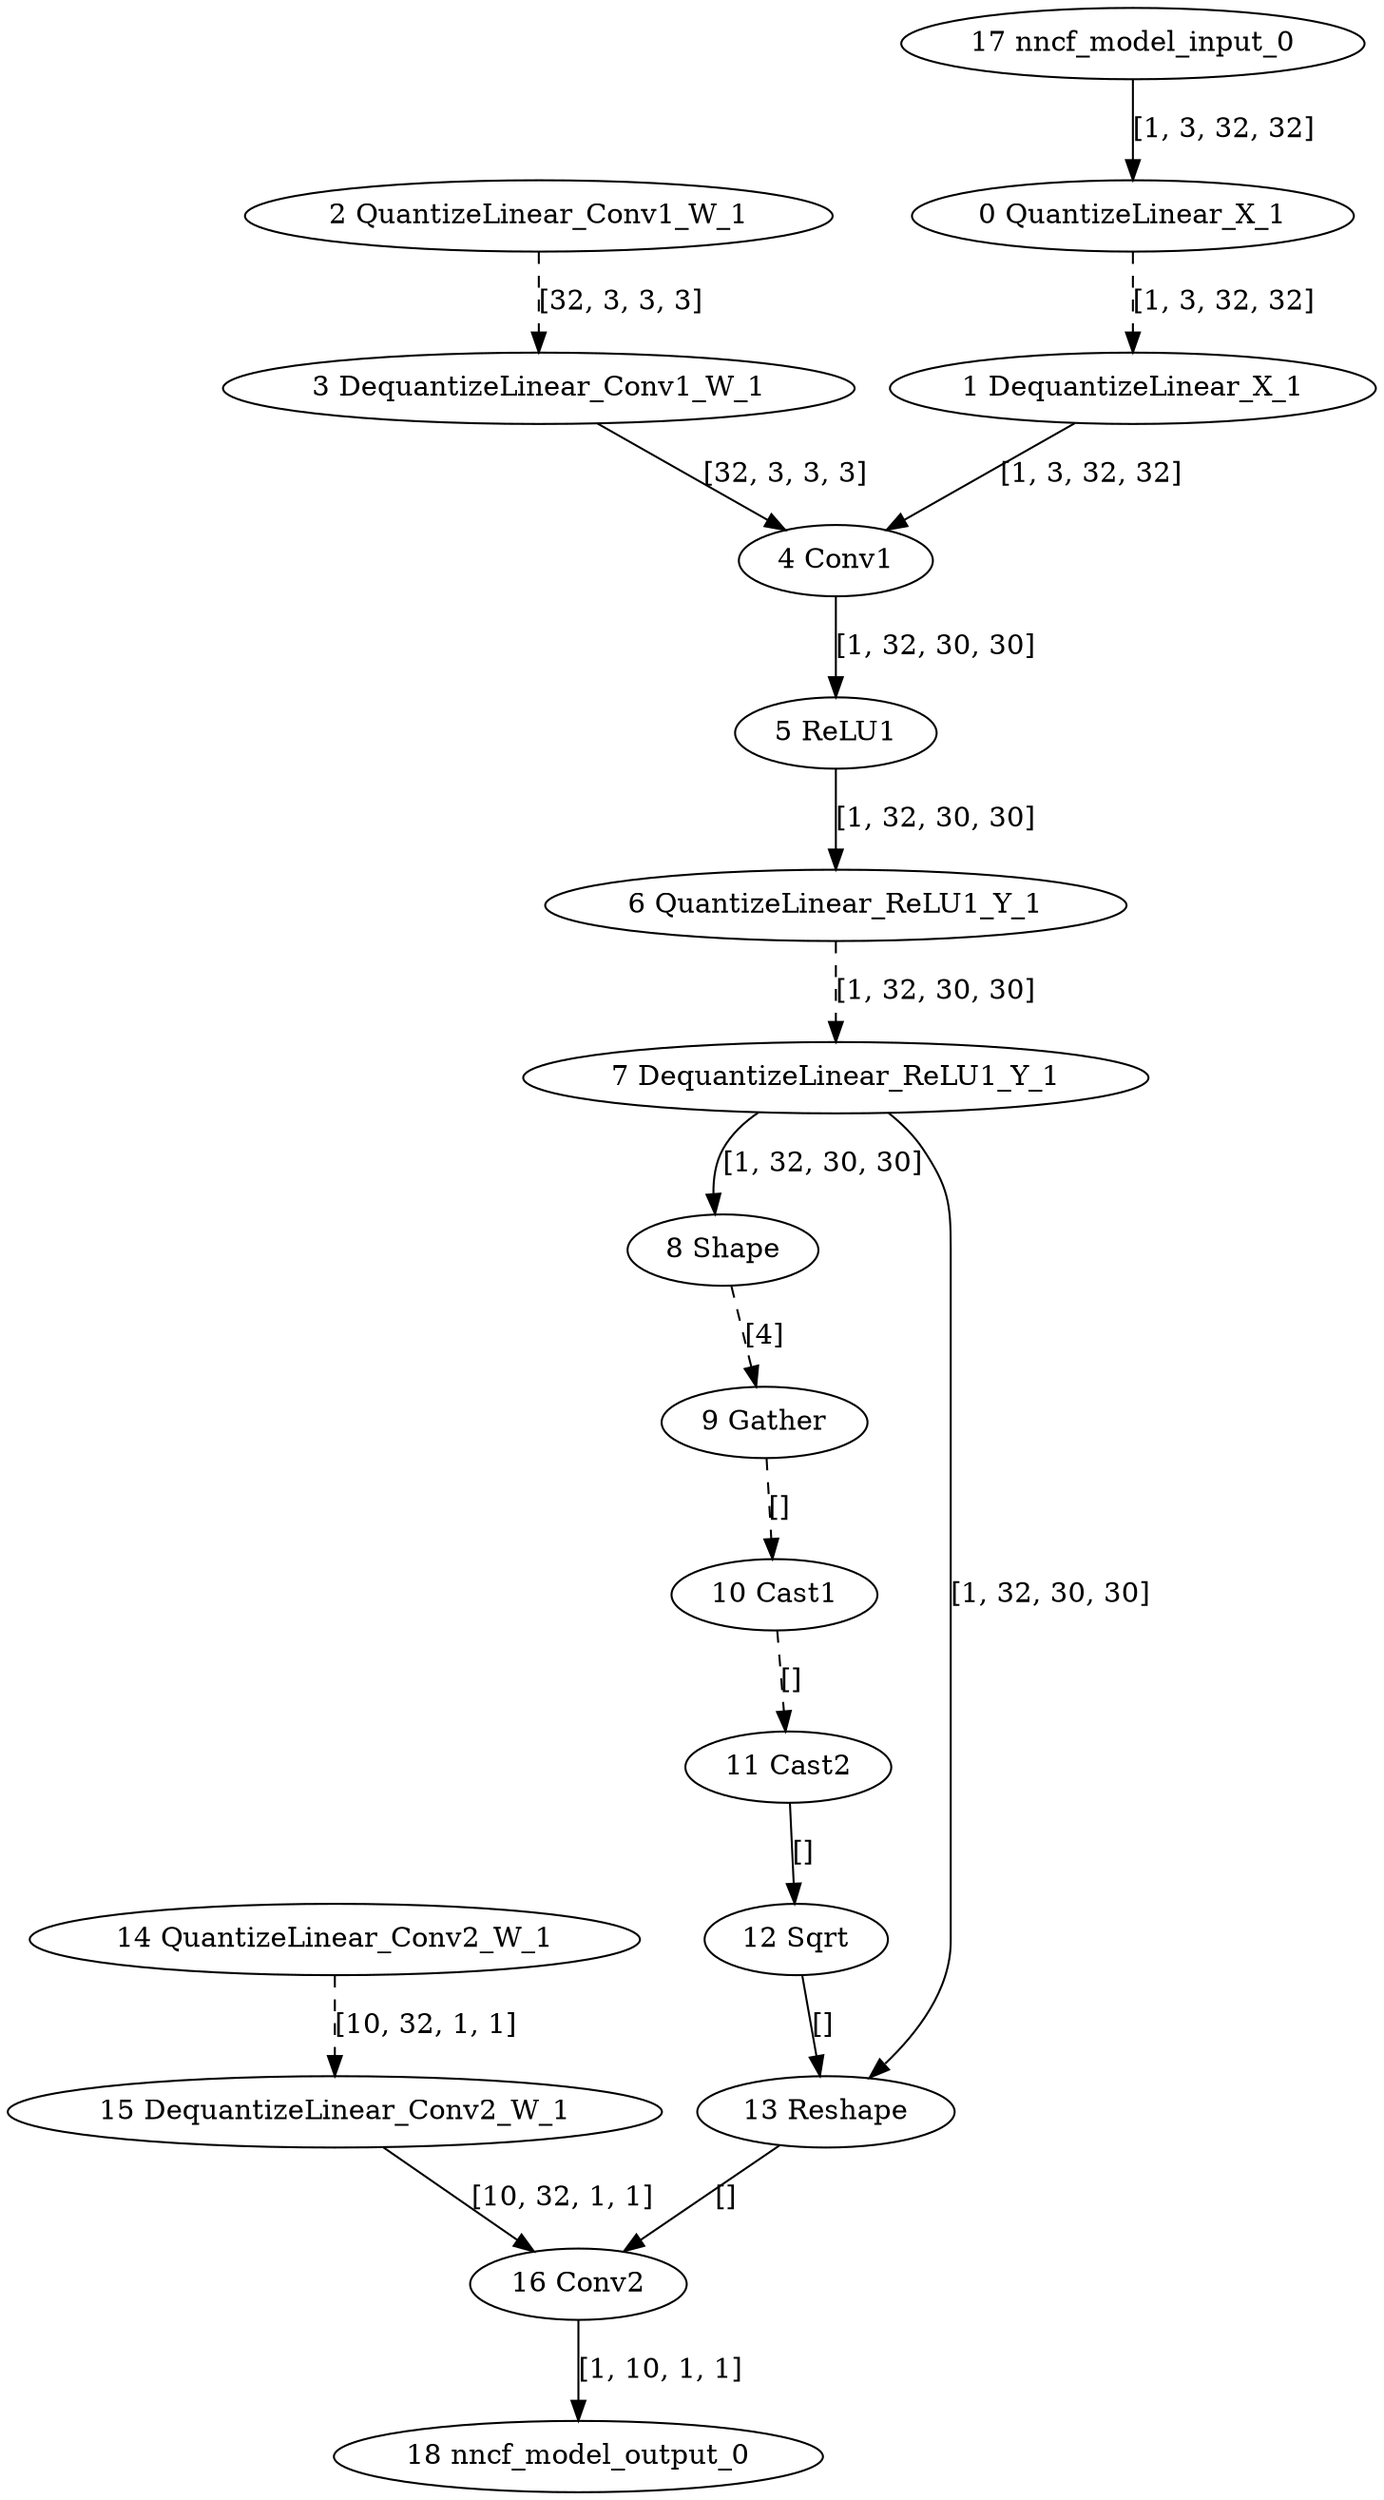 strict digraph  {
"0 QuantizeLinear_X_1" [id=0, type=QuantizeLinear];
"1 DequantizeLinear_X_1" [id=1, type=DequantizeLinear];
"2 QuantizeLinear_Conv1_W_1" [id=2, type=QuantizeLinear];
"3 DequantizeLinear_Conv1_W_1" [id=3, type=DequantizeLinear];
"4 Conv1" [id=4, type=Conv];
"5 ReLU1" [id=5, type=Relu];
"6 QuantizeLinear_ReLU1_Y_1" [id=6, type=QuantizeLinear];
"7 DequantizeLinear_ReLU1_Y_1" [id=7, type=DequantizeLinear];
"8 Shape" [id=8, type=Shape];
"9 Gather" [id=9, type=Gather];
"10 Cast1" [id=10, type=Cast];
"11 Cast2" [id=11, type=Cast];
"12 Sqrt" [id=12, type=Sqrt];
"13 Reshape" [id=13, type=Reshape];
"14 QuantizeLinear_Conv2_W_1" [id=14, type=QuantizeLinear];
"15 DequantizeLinear_Conv2_W_1" [id=15, type=DequantizeLinear];
"16 Conv2" [id=16, type=Conv];
"17 nncf_model_input_0" [id=17, type=nncf_model_input];
"18 nncf_model_output_0" [id=18, type=nncf_model_output];
"0 QuantizeLinear_X_1" -> "1 DequantizeLinear_X_1"  [label="[1, 3, 32, 32]", style=dashed];
"1 DequantizeLinear_X_1" -> "4 Conv1"  [label="[1, 3, 32, 32]", style=solid];
"2 QuantizeLinear_Conv1_W_1" -> "3 DequantizeLinear_Conv1_W_1"  [label="[32, 3, 3, 3]", style=dashed];
"3 DequantizeLinear_Conv1_W_1" -> "4 Conv1"  [label="[32, 3, 3, 3]", style=solid];
"4 Conv1" -> "5 ReLU1"  [label="[1, 32, 30, 30]", style=solid];
"5 ReLU1" -> "6 QuantizeLinear_ReLU1_Y_1"  [label="[1, 32, 30, 30]", style=solid];
"6 QuantizeLinear_ReLU1_Y_1" -> "7 DequantizeLinear_ReLU1_Y_1"  [label="[1, 32, 30, 30]", style=dashed];
"7 DequantizeLinear_ReLU1_Y_1" -> "8 Shape"  [label="[1, 32, 30, 30]", style=solid];
"7 DequantizeLinear_ReLU1_Y_1" -> "13 Reshape"  [label="[1, 32, 30, 30]", style=solid];
"8 Shape" -> "9 Gather"  [label="[4]", style=dashed];
"9 Gather" -> "10 Cast1"  [label="[]", style=dashed];
"10 Cast1" -> "11 Cast2"  [label="[]", style=dashed];
"11 Cast2" -> "12 Sqrt"  [label="[]", style=solid];
"12 Sqrt" -> "13 Reshape"  [label="[]", style=solid];
"13 Reshape" -> "16 Conv2"  [label="[]", style=solid];
"14 QuantizeLinear_Conv2_W_1" -> "15 DequantizeLinear_Conv2_W_1"  [label="[10, 32, 1, 1]", style=dashed];
"15 DequantizeLinear_Conv2_W_1" -> "16 Conv2"  [label="[10, 32, 1, 1]", style=solid];
"16 Conv2" -> "18 nncf_model_output_0"  [label="[1, 10, 1, 1]", style=solid];
"17 nncf_model_input_0" -> "0 QuantizeLinear_X_1"  [label="[1, 3, 32, 32]", style=solid];
}

